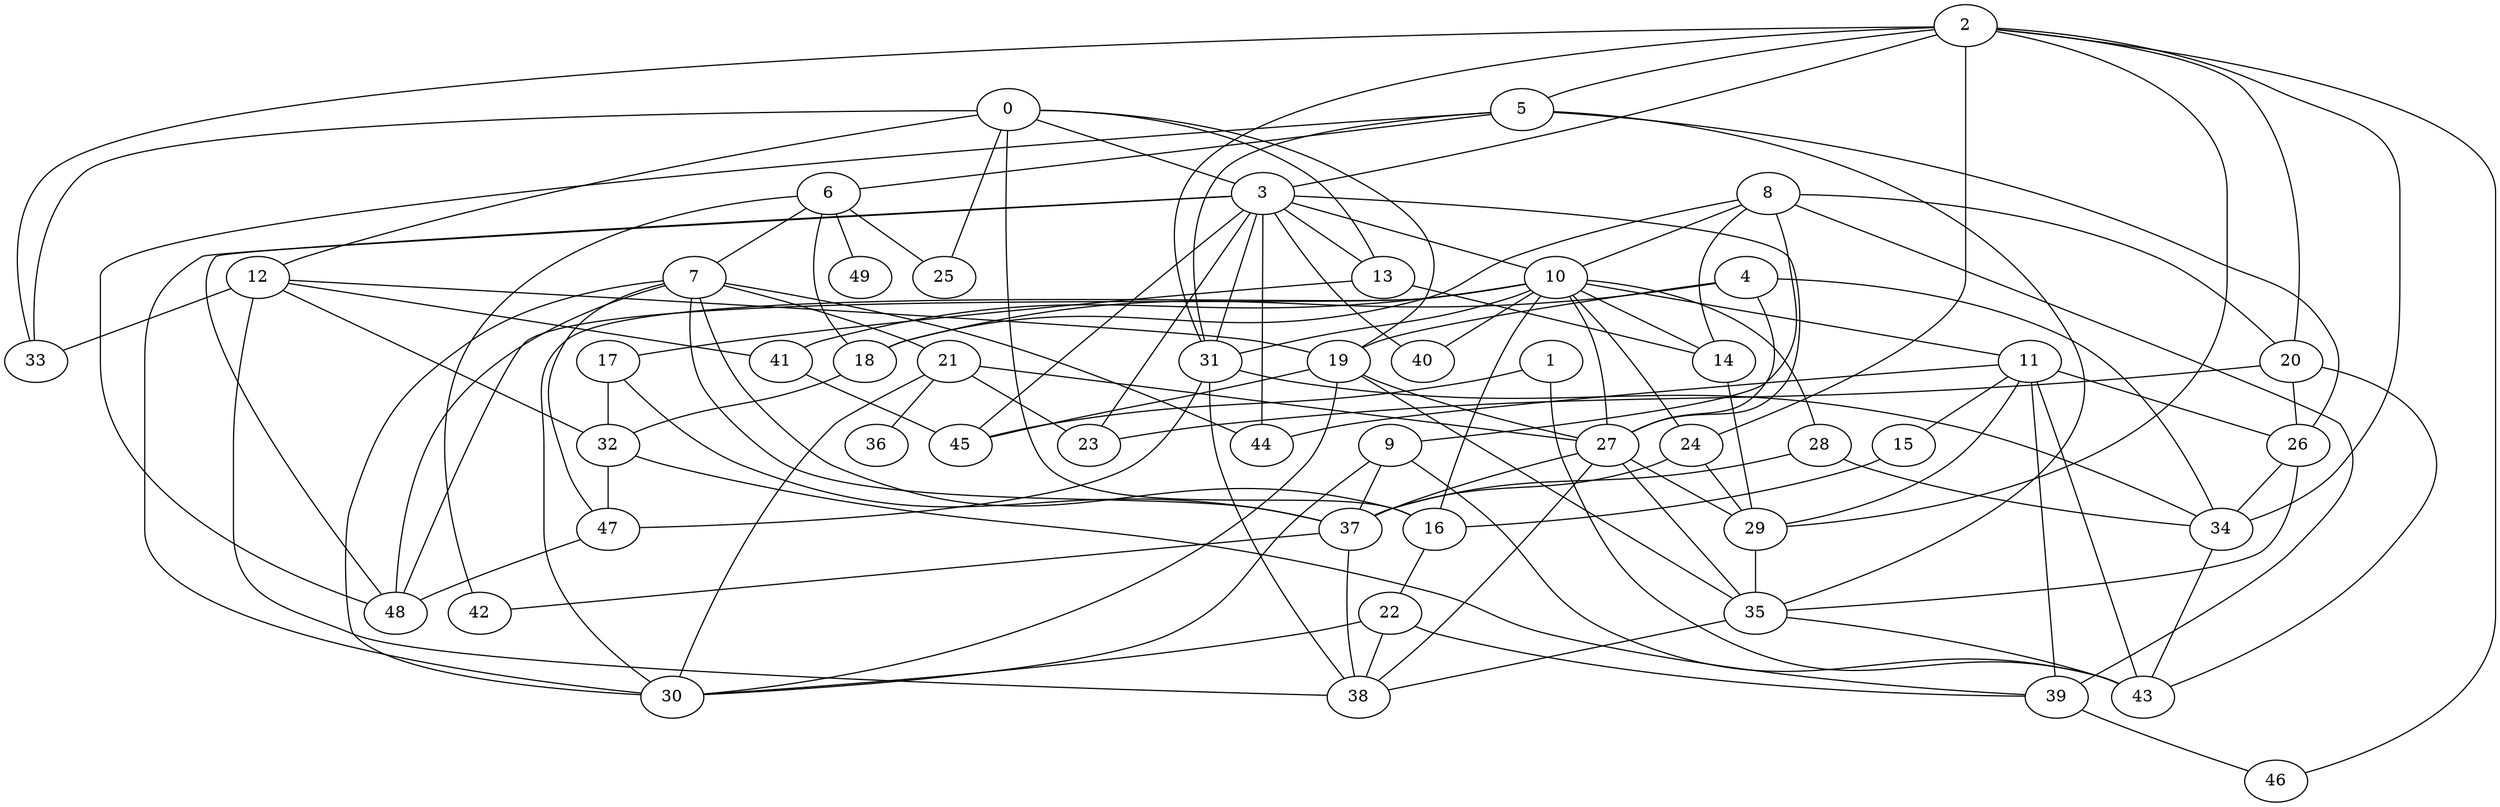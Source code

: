 strict graph {
 // Node definitions.
 0;
 1;
 2;
 3;
 4;
 5;
 6;
 7;
 8;
 9;
 10;
 11;
 12;
 13;
 14;
 15;
 16;
 17;
 18;
 19;
 20;
 21;
 22;
 23;
 24;
 25;
 26;
 27;
 28;
 29;
 30;
 31;
 32;
 33;
 34;
 35;
 36;
 37;
 38;
 39;
 40;
 41;
 42;
 43;
 44;
 45;
 46;
 47;
 48;
 49;

 // Edge definitions.
 0 -- 3;
 0 -- 12;
 0 -- 13;
 0 -- 16;
 0 -- 19;
 0 -- 25;
 0 -- 33;
 1 -- 43;
 1 -- 45;
 2 -- 3;
 2 -- 5;
 2 -- 20;
 2 -- 24;
 2 -- 29;
 2 -- 31;
 2 -- 33;
 2 -- 34;
 2 -- 46;
 3 -- 10;
 3 -- 13;
 3 -- 23;
 3 -- 27;
 3 -- 30;
 3 -- 31;
 3 -- 40;
 3 -- 44;
 3 -- 45;
 3 -- 48;
 4 -- 18;
 4 -- 19;
 4 -- 27;
 4 -- 34;
 5 -- 6;
 5 -- 26;
 5 -- 31;
 5 -- 35;
 5 -- 48;
 6 -- 7;
 6 -- 18;
 6 -- 25;
 6 -- 42;
 6 -- 49;
 7 -- 16;
 7 -- 21;
 7 -- 30;
 7 -- 37;
 7 -- 44;
 7 -- 47;
 7 -- 48;
 8 -- 9;
 8 -- 10;
 8 -- 14;
 8 -- 18;
 8 -- 20;
 8 -- 39;
 9 -- 30;
 9 -- 37;
 9 -- 43;
 10 -- 11;
 10 -- 14;
 10 -- 16;
 10 -- 24;
 10 -- 27;
 10 -- 28;
 10 -- 30;
 10 -- 31;
 10 -- 40;
 10 -- 41;
 10 -- 48;
 11 -- 15;
 11 -- 26;
 11 -- 29;
 11 -- 39;
 11 -- 43;
 11 -- 44;
 12 -- 19;
 12 -- 32;
 12 -- 33;
 12 -- 38;
 12 -- 41;
 13 -- 14;
 13 -- 17;
 14 -- 29;
 15 -- 16;
 16 -- 22;
 17 -- 32;
 17 -- 37;
 18 -- 32;
 19 -- 27;
 19 -- 30;
 19 -- 35;
 19 -- 45;
 20 -- 23;
 20 -- 26;
 20 -- 43;
 21 -- 23;
 21 -- 27;
 21 -- 30;
 21 -- 36;
 22 -- 30;
 22 -- 38;
 22 -- 39;
 24 -- 29;
 24 -- 37;
 26 -- 34;
 26 -- 35;
 27 -- 29;
 27 -- 35;
 27 -- 37;
 27 -- 38;
 28 -- 34;
 28 -- 37;
 29 -- 35;
 31 -- 34;
 31 -- 38;
 31 -- 47;
 32 -- 39;
 32 -- 47;
 34 -- 43;
 35 -- 38;
 35 -- 43;
 37 -- 38;
 37 -- 42;
 39 -- 46;
 41 -- 45;
 47 -- 48;
}